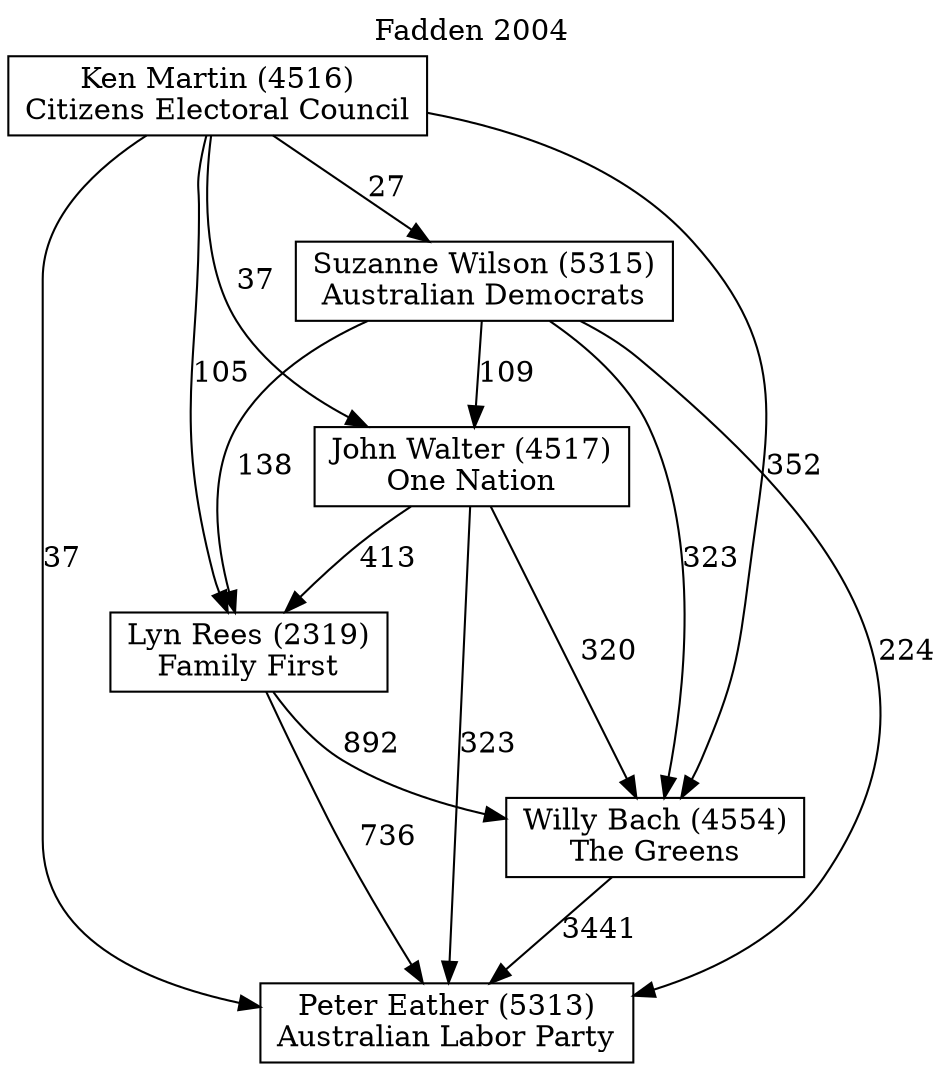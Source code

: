 // House preference flow
digraph "Peter Eather (5313)_Fadden_2004" {
	graph [label="Fadden 2004" labelloc=t mclimit=10]
	node [shape=box]
	"John Walter (4517)" [label="John Walter (4517)
One Nation"]
	"Ken Martin (4516)" [label="Ken Martin (4516)
Citizens Electoral Council"]
	"Lyn Rees (2319)" [label="Lyn Rees (2319)
Family First"]
	"Peter Eather (5313)" [label="Peter Eather (5313)
Australian Labor Party"]
	"Suzanne Wilson (5315)" [label="Suzanne Wilson (5315)
Australian Democrats"]
	"Willy Bach (4554)" [label="Willy Bach (4554)
The Greens"]
	"John Walter (4517)" -> "Lyn Rees (2319)" [label=413]
	"John Walter (4517)" -> "Peter Eather (5313)" [label=323]
	"John Walter (4517)" -> "Willy Bach (4554)" [label=320]
	"Ken Martin (4516)" -> "John Walter (4517)" [label=37]
	"Ken Martin (4516)" -> "Lyn Rees (2319)" [label=105]
	"Ken Martin (4516)" -> "Peter Eather (5313)" [label=37]
	"Ken Martin (4516)" -> "Suzanne Wilson (5315)" [label=27]
	"Ken Martin (4516)" -> "Willy Bach (4554)" [label=352]
	"Lyn Rees (2319)" -> "Peter Eather (5313)" [label=736]
	"Lyn Rees (2319)" -> "Willy Bach (4554)" [label=892]
	"Suzanne Wilson (5315)" -> "John Walter (4517)" [label=109]
	"Suzanne Wilson (5315)" -> "Lyn Rees (2319)" [label=138]
	"Suzanne Wilson (5315)" -> "Peter Eather (5313)" [label=224]
	"Suzanne Wilson (5315)" -> "Willy Bach (4554)" [label=323]
	"Willy Bach (4554)" -> "Peter Eather (5313)" [label=3441]
}
